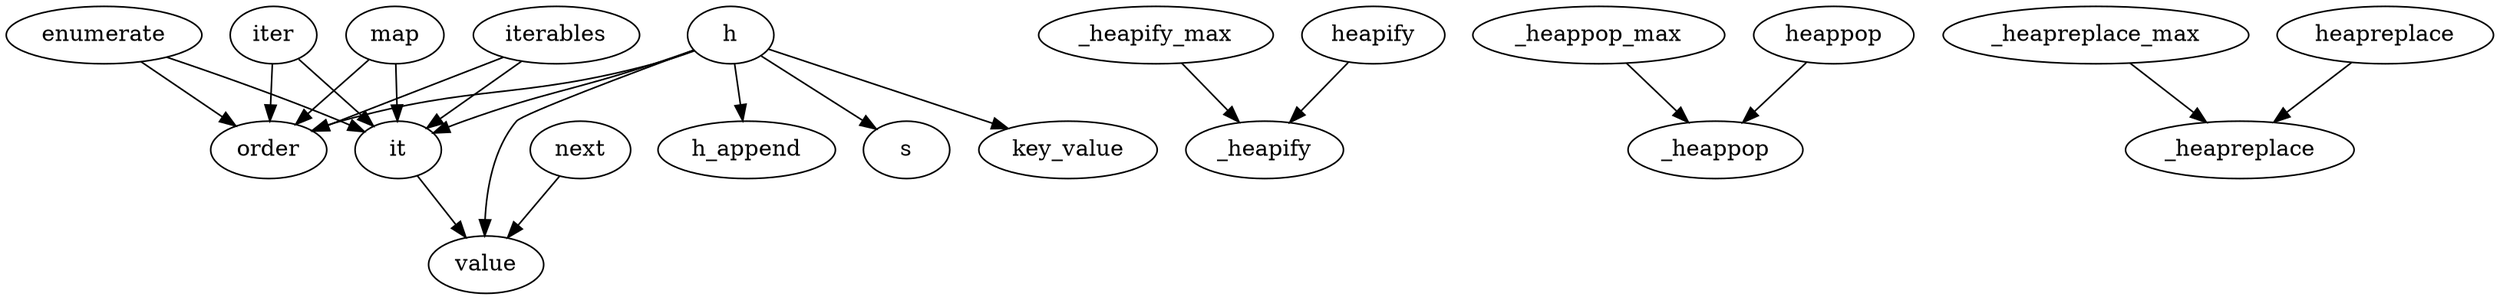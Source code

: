 strict digraph {h->h_append
_heapify_max->_heapify
_heappop_max->_heappop
_heapreplace_max->_heapreplace
heapify->_heapify
heappop->_heappop
heapreplace->_heapreplace
enumerate->order
iter->order
map->order
iterables->order
enumerate->it
iter->it
map->it
iterables->it
h->value
h->order
h->it
h->s
h->value
h->order
h->it
it->value
enumerate->order
iter->order
map->order
iterables->order
enumerate->it
iter->it
map->it
iterables->it
it->value
next->value
h->key_value
h->order
h->value
h->it
h->s
it->value
next->value
h->key_value
h->order
h->value
h->it
it->value
}